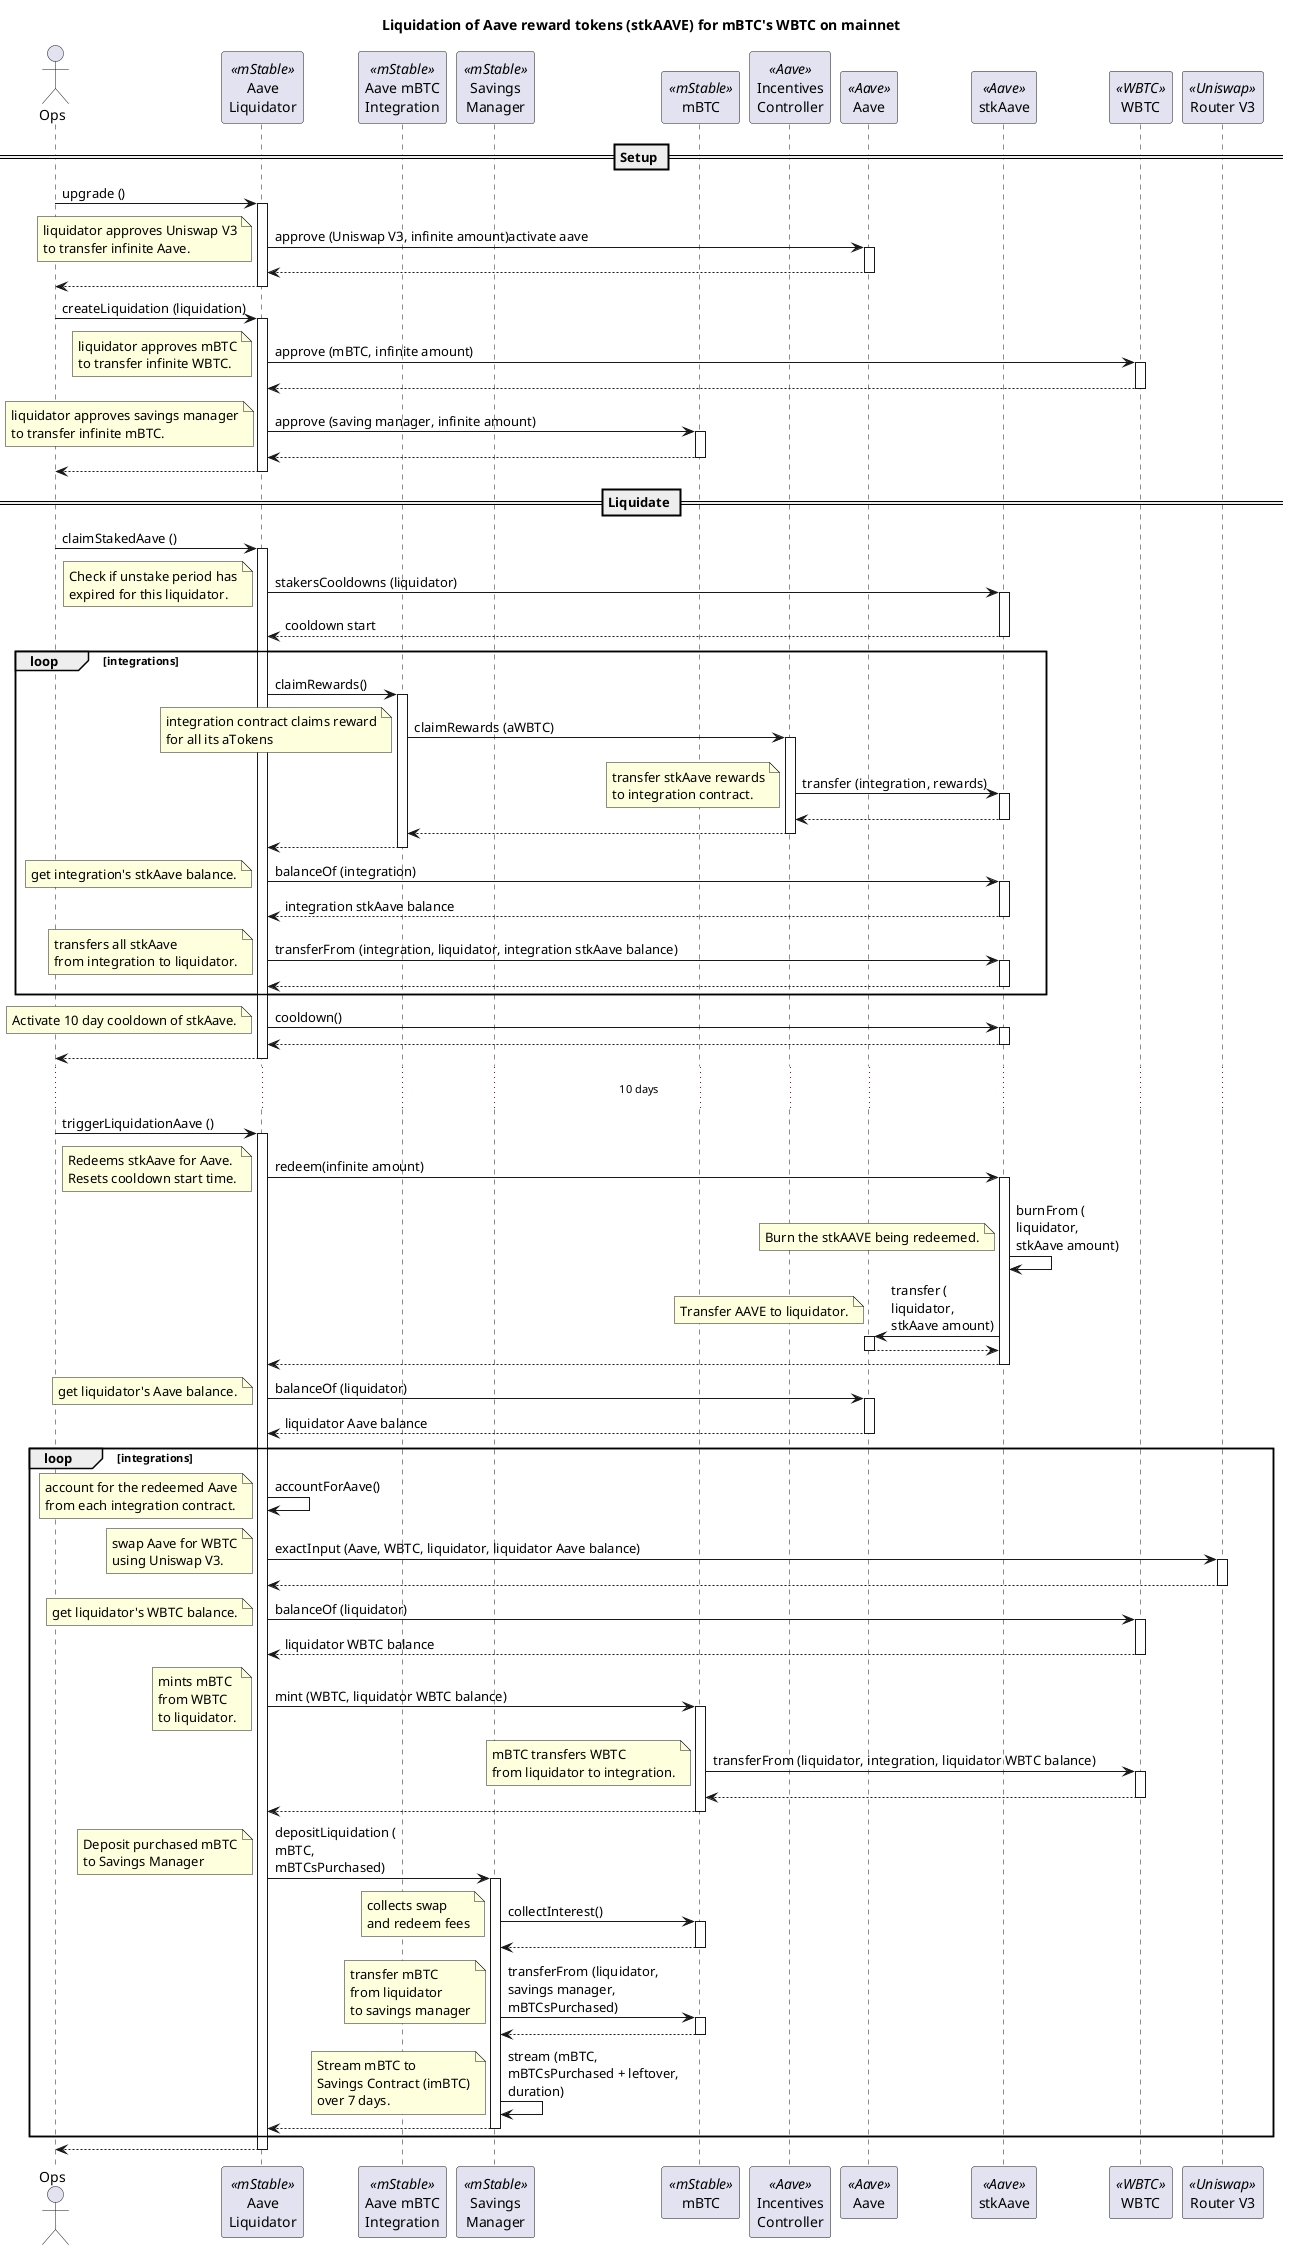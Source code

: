 @startuml

title "Liquidation of Aave reward tokens (stkAAVE) for mBTC's WBTC on mainnet"
 
actor Ops as ops
participant "Aave\nLiquidator" as liq <<mStable>>
participant "Aave mBTC\nIntegration" as int <<mStable>>
participant "Savings\nManager" as sm <<mStable>>
participant "mBTC" as mAsset <<mStable>>
participant "Incentives\nController" as ic <<Aave>>
participant "Aave" as aave <<Aave>>
participant "stkAave" as stkAave <<Aave>>
participant "WBTC" as usdc <<WBTC>>
participant "Router V3" as uni <<Uniswap>>

== Setup ==

ops -> liq : upgrade ()
activate liq
liq -> aave : approve (Uniswap V3, infinite amount)activate aave
activate aave
note left : liquidator approves Uniswap V3\nto transfer infinite Aave.
return
return

ops -> liq : createLiquidation (liquidation)
activate liq
liq -> usdc : approve (mBTC, infinite amount)
activate usdc
note left : liquidator approves mBTC\nto transfer infinite WBTC.
return
liq -> mAsset : approve (saving manager, infinite amount)
activate mAsset
note left : liquidator approves savings manager\nto transfer infinite mBTC.
return
return

== Liquidate ==

ops -> liq : claimStakedAave ()
activate liq
liq -> stkAave : stakersCooldowns (liquidator)
note left : Check if unstake period has\nexpired for this liquidator.
activate stkAave
return cooldown start
loop integrations
liq -> int : claimRewards()
activate int
int -> ic : claimRewards (aWBTC)
note left : integration contract claims reward\nfor all its aTokens
activate ic
ic -> stkAave : transfer (integration, rewards)
note left : transfer stkAave rewards\nto integration contract.
activate stkAave
return
return
return
liq -> stkAave : balanceOf (integration)
activate stkAave
note left : get integration's stkAave balance.
return integration stkAave balance
liq -> stkAave : transferFrom (integration, liquidator, integration stkAave balance)
note left : transfers all stkAave\nfrom integration to liquidator.
activate stkAave
return
end
liq -> stkAave : cooldown()
note left : Activate 10 day cooldown of stkAave.
activate stkAave
return
return

...10 days...

ops -> liq : triggerLiquidationAave ()
activate liq
liq -> stkAave : redeem(infinite amount)
activate stkAave
note left : Redeems stkAave for Aave.\nResets cooldown start time.
stkAave -> stkAave : burnFrom (\nliquidator,\nstkAave amount)
note left : Burn the stkAAVE being redeemed.
stkAave -> aave : transfer (\nliquidator,\nstkAave amount)
note left : Transfer AAVE to liquidator.
activate aave
return
return

liq -> aave : balanceOf (liquidator)
activate aave
note left : get liquidator's Aave balance.
return liquidator Aave balance

loop integrations
liq -> liq : accountForAave()
note left : account for the redeemed Aave\nfrom each integration contract.

liq -> uni : exactInput (Aave, WBTC, liquidator, liquidator Aave balance)
activate uni
note left : swap Aave for WBTC\nusing Uniswap V3.
return

liq -> usdc : balanceOf (liquidator)
activate usdc
note left: get liquidator's WBTC balance.
return liquidator WBTC balance

liq -> mAsset : mint (WBTC, liquidator WBTC balance)
activate mAsset
note left : mints mBTC\nfrom WBTC\nto liquidator.
mAsset -> usdc : transferFrom (liquidator, integration, liquidator WBTC balance)
activate usdc
note left : mBTC transfers WBTC\nfrom liquidator to integration.
return
return

liq -> sm : depositLiquidation (\nmBTC,\nmBTCsPurchased)
activate sm
note left : Deposit purchased mBTC\nto Savings Manager
sm -> mAsset : collectInterest()
activate mAsset
note left : collects swap\nand redeem fees
return
sm -> mAsset : transferFrom (liquidator,\nsavings manager,\nmBTCsPurchased)
activate mAsset
note left : transfer mBTC\nfrom liquidator\nto savings manager
return
sm -> sm : stream (mBTC,\nmBTCsPurchased + leftover,\nduration)
note left : Stream mBTC to\nSavings Contract (imBTC)\nover 7 days.
return
end
return

@enduml
